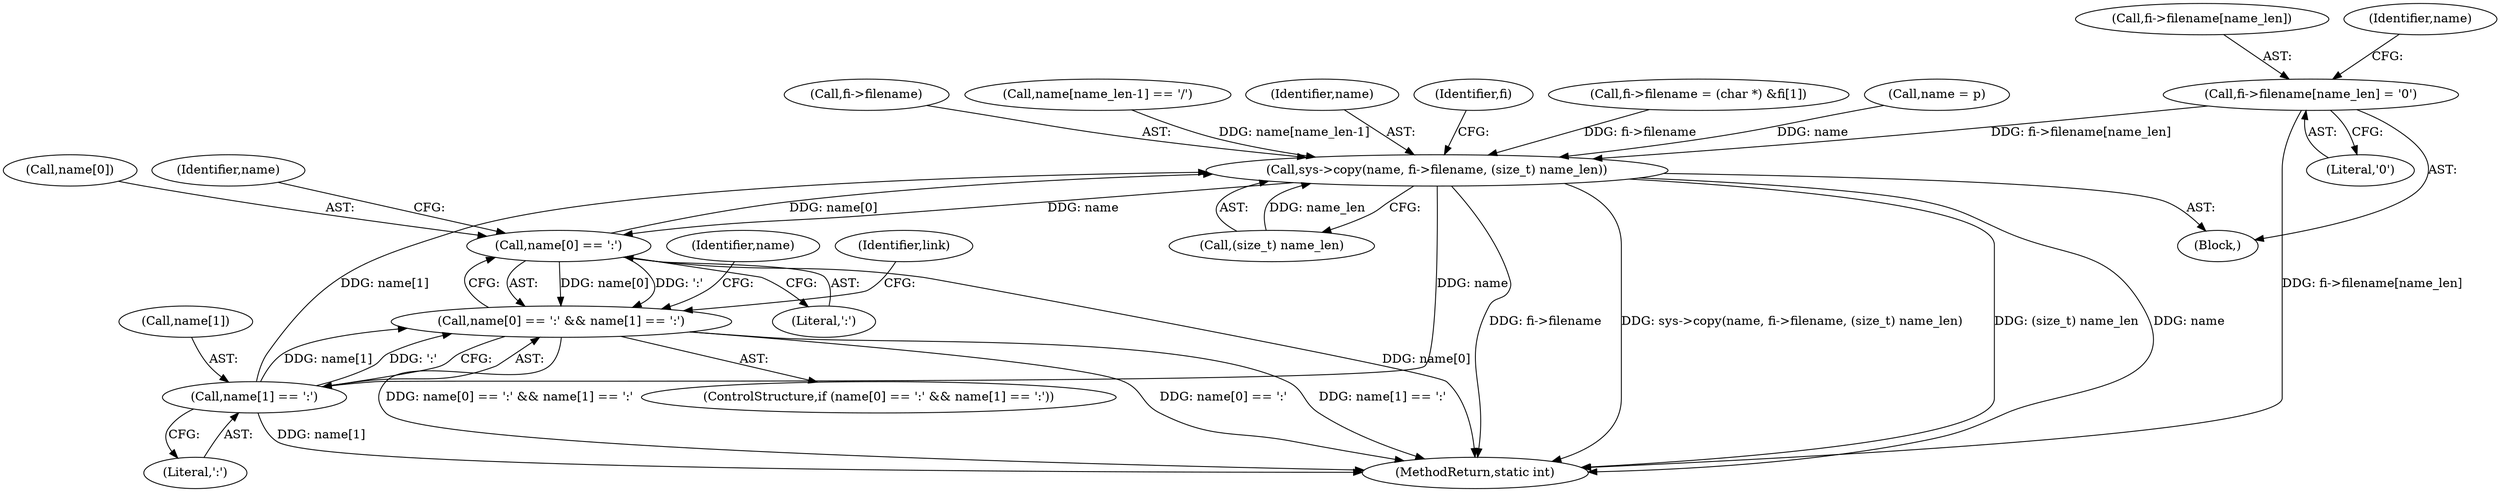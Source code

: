 digraph "0_libmspack_72e70a921f0f07fee748aec2274b30784e1d312a@array" {
"1000903" [label="(Call,fi->filename[name_len] = '\0')"];
"1000895" [label="(Call,sys->copy(name, fi->filename, (size_t) name_len))"];
"1000912" [label="(Call,name[0] == ':')"];
"1000911" [label="(Call,name[0] == ':' && name[1] == ':')"];
"1000917" [label="(Call,name[1] == ':')"];
"1000928" [label="(Identifier,name)"];
"1000855" [label="(Call,fi->filename = (char *) &fi[1])"];
"1000903" [label="(Call,fi->filename[name_len] = '\0')"];
"1000919" [label="(Identifier,name)"];
"1000913" [label="(Call,name[0])"];
"1000787" [label="(Call,name = p)"];
"1000897" [label="(Call,fi->filename)"];
"1000770" [label="(Block,)"];
"1000912" [label="(Call,name[0] == ':')"];
"1000917" [label="(Call,name[1] == ':')"];
"1000813" [label="(Call,name[name_len-1] == '/')"];
"1000909" [label="(Literal,'\0')"];
"1001039" [label="(Identifier,link)"];
"1000904" [label="(Call,fi->filename[name_len])"];
"1000895" [label="(Call,sys->copy(name, fi->filename, (size_t) name_len))"];
"1000900" [label="(Call,(size_t) name_len)"];
"1000910" [label="(ControlStructure,if (name[0] == ':' && name[1] == ':'))"];
"1000918" [label="(Call,name[1])"];
"1000896" [label="(Identifier,name)"];
"1000914" [label="(Identifier,name)"];
"1001071" [label="(MethodReturn,static int)"];
"1000911" [label="(Call,name[0] == ':' && name[1] == ':')"];
"1000921" [label="(Literal,':')"];
"1000916" [label="(Literal,':')"];
"1000906" [label="(Identifier,fi)"];
"1000903" -> "1000770"  [label="AST: "];
"1000903" -> "1000909"  [label="CFG: "];
"1000904" -> "1000903"  [label="AST: "];
"1000909" -> "1000903"  [label="AST: "];
"1000914" -> "1000903"  [label="CFG: "];
"1000903" -> "1001071"  [label="DDG: fi->filename[name_len]"];
"1000903" -> "1000895"  [label="DDG: fi->filename[name_len]"];
"1000895" -> "1000770"  [label="AST: "];
"1000895" -> "1000900"  [label="CFG: "];
"1000896" -> "1000895"  [label="AST: "];
"1000897" -> "1000895"  [label="AST: "];
"1000900" -> "1000895"  [label="AST: "];
"1000906" -> "1000895"  [label="CFG: "];
"1000895" -> "1001071"  [label="DDG: fi->filename"];
"1000895" -> "1001071"  [label="DDG: sys->copy(name, fi->filename, (size_t) name_len)"];
"1000895" -> "1001071"  [label="DDG: (size_t) name_len"];
"1000895" -> "1001071"  [label="DDG: name"];
"1000787" -> "1000895"  [label="DDG: name"];
"1000917" -> "1000895"  [label="DDG: name[1]"];
"1000813" -> "1000895"  [label="DDG: name[name_len-1]"];
"1000912" -> "1000895"  [label="DDG: name[0]"];
"1000855" -> "1000895"  [label="DDG: fi->filename"];
"1000900" -> "1000895"  [label="DDG: name_len"];
"1000895" -> "1000912"  [label="DDG: name"];
"1000895" -> "1000917"  [label="DDG: name"];
"1000912" -> "1000911"  [label="AST: "];
"1000912" -> "1000916"  [label="CFG: "];
"1000913" -> "1000912"  [label="AST: "];
"1000916" -> "1000912"  [label="AST: "];
"1000919" -> "1000912"  [label="CFG: "];
"1000911" -> "1000912"  [label="CFG: "];
"1000912" -> "1001071"  [label="DDG: name[0]"];
"1000912" -> "1000911"  [label="DDG: name[0]"];
"1000912" -> "1000911"  [label="DDG: ':'"];
"1000911" -> "1000910"  [label="AST: "];
"1000911" -> "1000917"  [label="CFG: "];
"1000917" -> "1000911"  [label="AST: "];
"1000928" -> "1000911"  [label="CFG: "];
"1001039" -> "1000911"  [label="CFG: "];
"1000911" -> "1001071"  [label="DDG: name[0] == ':' && name[1] == ':'"];
"1000911" -> "1001071"  [label="DDG: name[0] == ':'"];
"1000911" -> "1001071"  [label="DDG: name[1] == ':'"];
"1000917" -> "1000911"  [label="DDG: name[1]"];
"1000917" -> "1000911"  [label="DDG: ':'"];
"1000917" -> "1000921"  [label="CFG: "];
"1000918" -> "1000917"  [label="AST: "];
"1000921" -> "1000917"  [label="AST: "];
"1000917" -> "1001071"  [label="DDG: name[1]"];
}

